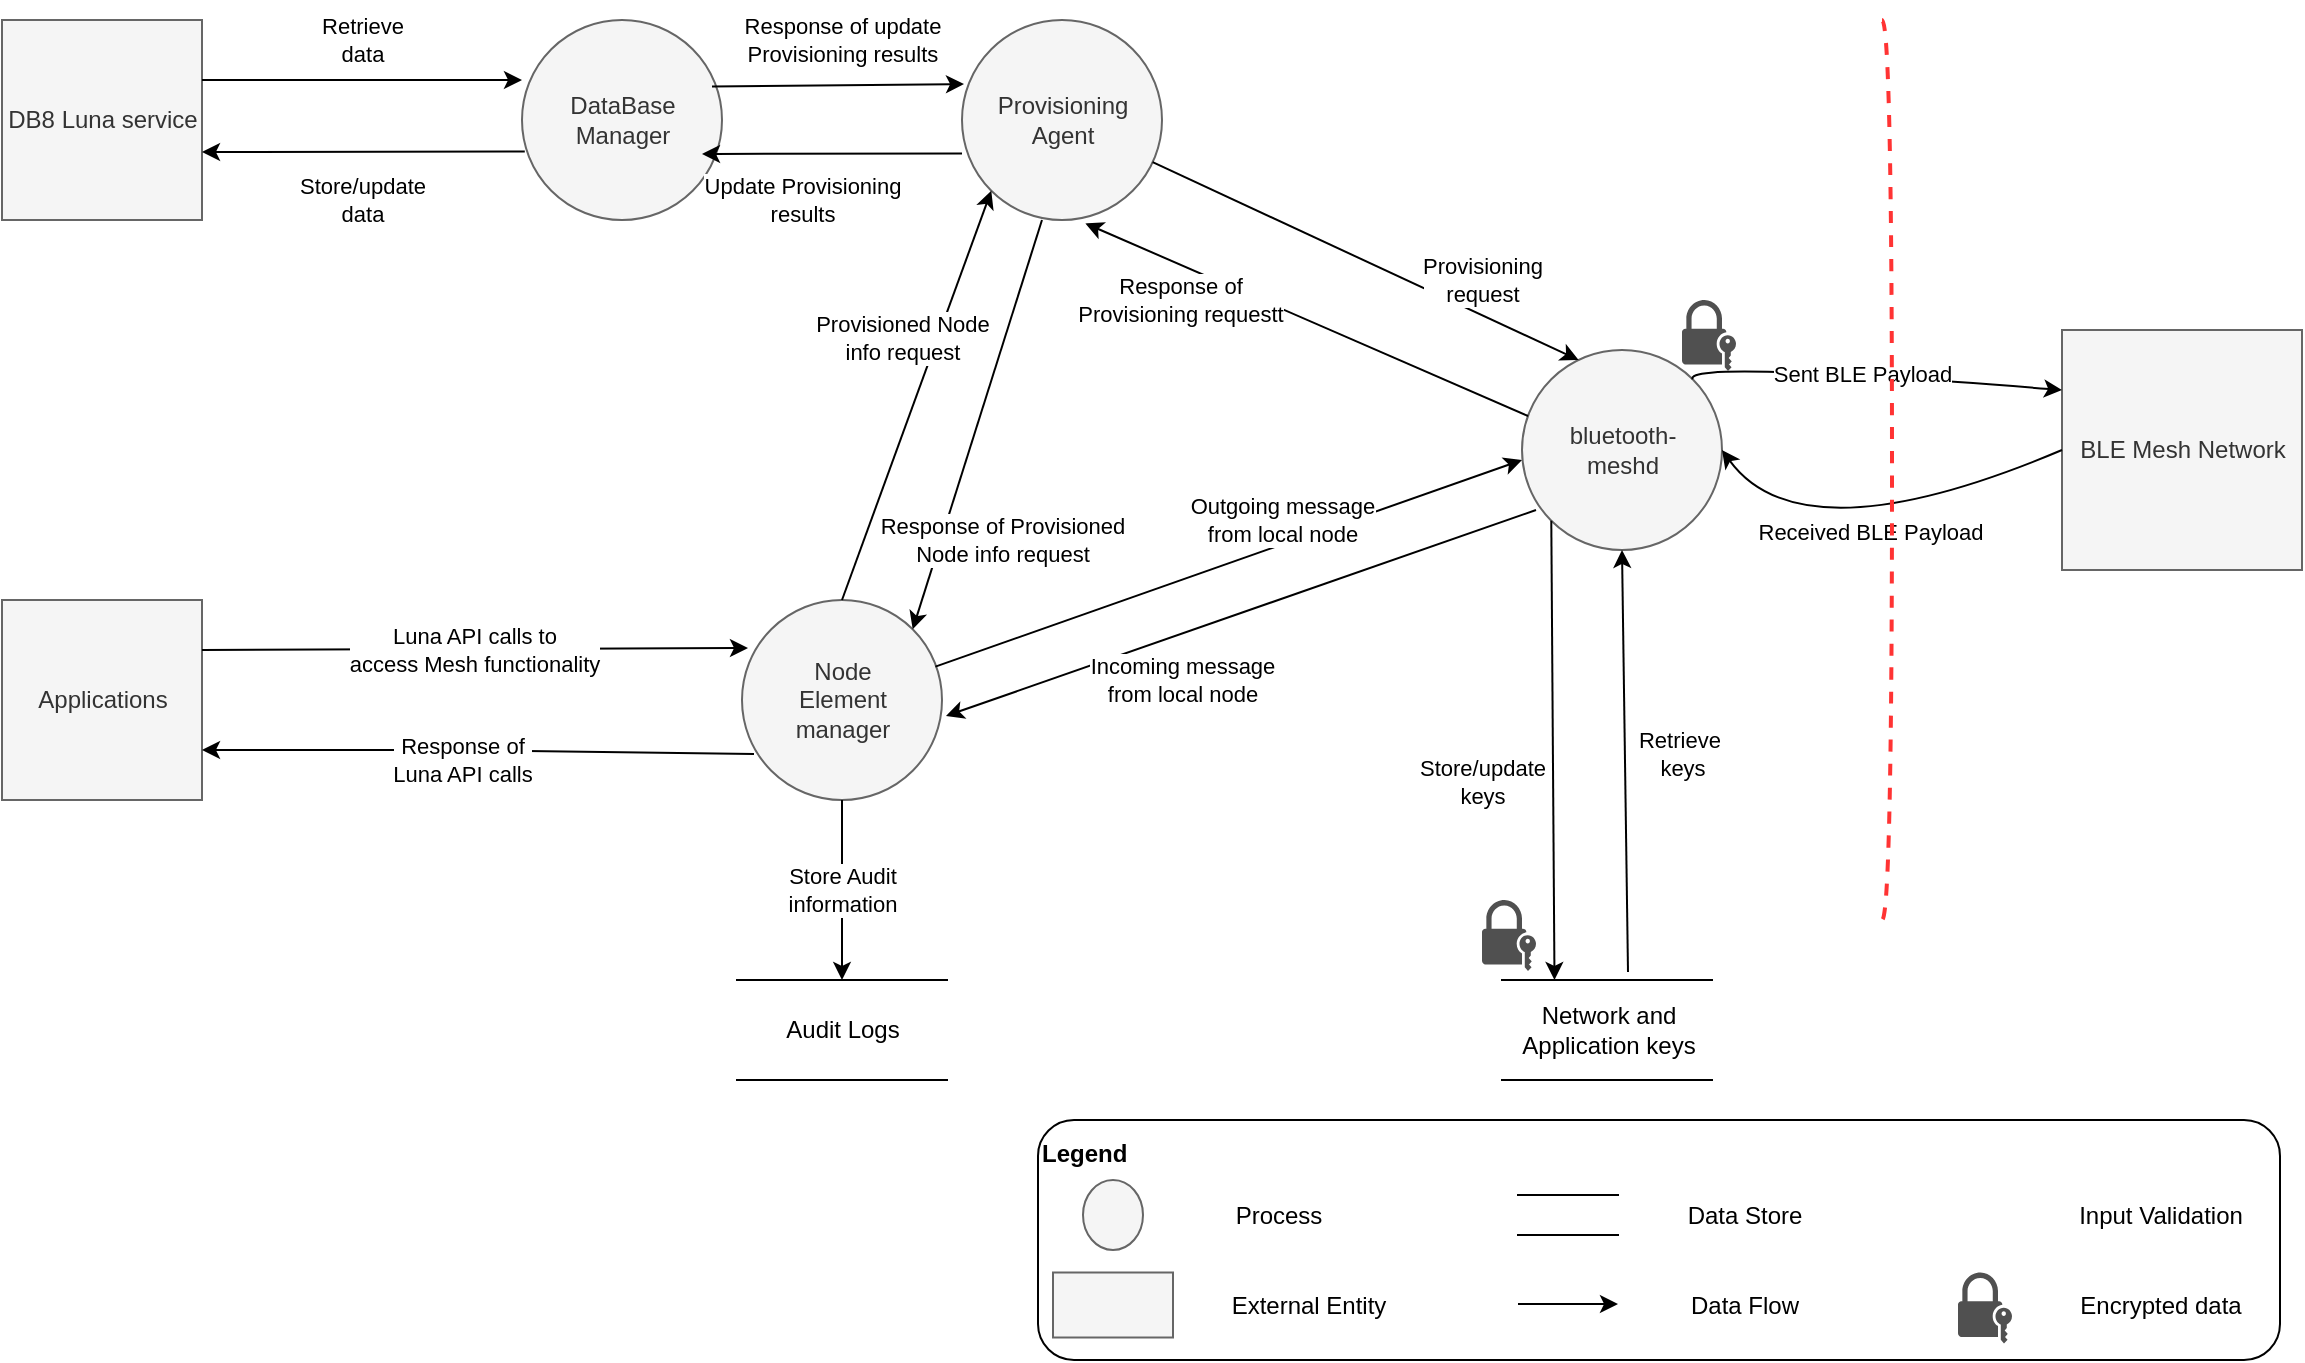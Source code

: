 <mxfile version="15.9.1" type="github">
  <diagram id="IsX-ca7briTGJr2a4FPF" name="Page-1">
    <mxGraphModel dx="2272" dy="762" grid="1" gridSize="10" guides="1" tooltips="1" connect="1" arrows="1" fold="1" page="1" pageScale="1" pageWidth="850" pageHeight="1100" math="0" shadow="0">
      <root>
        <mxCell id="0" />
        <mxCell id="1" parent="0" />
        <mxCell id="6GS9RnuVQp1nDECI6Flo-25" value="BLE Mesh Network" style="html=1;dashed=0;whitespace=wrap;fillColor=#f5f5f5;fontColor=#333333;strokeColor=#666666;" parent="1" vertex="1">
          <mxGeometry x="610" y="285" width="120" height="120" as="geometry" />
        </mxCell>
        <mxCell id="6GS9RnuVQp1nDECI6Flo-26" value="Applications" style="html=1;dashed=0;whitespace=wrap;fillColor=#f5f5f5;fontColor=#333333;strokeColor=#666666;" parent="1" vertex="1">
          <mxGeometry x="-420" y="420" width="100" height="100" as="geometry" />
        </mxCell>
        <mxCell id="6GS9RnuVQp1nDECI6Flo-27" value="DB8 Luna service" style="html=1;dashed=0;whitespace=wrap;fillColor=#f5f5f5;fontColor=#333333;strokeColor=#666666;" parent="1" vertex="1">
          <mxGeometry x="-420" y="130" width="100" height="100" as="geometry" />
        </mxCell>
        <mxCell id="6GS9RnuVQp1nDECI6Flo-28" value="bluetooth-&lt;br&gt;meshd" style="shape=ellipse;html=1;dashed=0;whitespace=wrap;aspect=fixed;perimeter=ellipsePerimeter;fillColor=#f5f5f5;fontColor=#333333;strokeColor=#666666;" parent="1" vertex="1">
          <mxGeometry x="340" y="295" width="100" height="100" as="geometry" />
        </mxCell>
        <mxCell id="6GS9RnuVQp1nDECI6Flo-29" value="Node&lt;br&gt;Element&lt;br&gt;manager" style="shape=ellipse;html=1;dashed=0;whitespace=wrap;aspect=fixed;perimeter=ellipsePerimeter;fillColor=#f5f5f5;fontColor=#333333;strokeColor=#666666;" parent="1" vertex="1">
          <mxGeometry x="-50" y="420" width="100" height="100" as="geometry" />
        </mxCell>
        <mxCell id="6GS9RnuVQp1nDECI6Flo-30" value="Provisioning&lt;br&gt;Agent" style="shape=ellipse;html=1;dashed=0;whitespace=wrap;aspect=fixed;perimeter=ellipsePerimeter;fillColor=#f5f5f5;fontColor=#333333;strokeColor=#666666;" parent="1" vertex="1">
          <mxGeometry x="60" y="130" width="100" height="100" as="geometry" />
        </mxCell>
        <mxCell id="6GS9RnuVQp1nDECI6Flo-31" value="DataBase&lt;br&gt;Manager" style="shape=ellipse;html=1;dashed=0;whitespace=wrap;aspect=fixed;perimeter=ellipsePerimeter;fillColor=#f5f5f5;fontColor=#333333;strokeColor=#666666;" parent="1" vertex="1">
          <mxGeometry x="-160" y="130" width="100" height="100" as="geometry" />
        </mxCell>
        <mxCell id="6GS9RnuVQp1nDECI6Flo-32" value="Sent BLE Payload" style="endArrow=classic;html=1;curved=1;entryX=0;entryY=0.25;entryDx=0;entryDy=0;exitX=1;exitY=0;exitDx=0;exitDy=0;" parent="1" source="6GS9RnuVQp1nDECI6Flo-28" target="6GS9RnuVQp1nDECI6Flo-25" edge="1">
          <mxGeometry width="50" height="50" relative="1" as="geometry">
            <mxPoint x="330" y="333" as="sourcePoint" />
            <mxPoint x="400" y="325" as="targetPoint" />
            <Array as="points">
              <mxPoint x="420" y="300" />
            </Array>
          </mxGeometry>
        </mxCell>
        <mxCell id="6GS9RnuVQp1nDECI6Flo-33" value="&lt;span style=&quot;color: rgb(0 , 0 , 0) ; font-family: &amp;#34;helvetica&amp;#34; ; font-size: 11px ; font-style: normal ; font-weight: 400 ; letter-spacing: normal ; text-align: center ; text-indent: 0px ; text-transform: none ; word-spacing: 0px ; background-color: rgb(255 , 255 , 255) ; display: inline ; float: none&quot;&gt;Received BLE Payload&lt;/span&gt;" style="endArrow=classic;html=1;curved=1;entryX=1;entryY=0.5;entryDx=0;entryDy=0;exitX=0;exitY=0.5;exitDx=0;exitDy=0;" parent="1" source="6GS9RnuVQp1nDECI6Flo-25" target="6GS9RnuVQp1nDECI6Flo-28" edge="1">
          <mxGeometry width="50" height="50" relative="1" as="geometry">
            <mxPoint x="350" y="375" as="sourcePoint" />
            <mxPoint x="400" y="325" as="targetPoint" />
            <Array as="points">
              <mxPoint x="480" y="400" />
            </Array>
          </mxGeometry>
        </mxCell>
        <mxCell id="6GS9RnuVQp1nDECI6Flo-36" value="Provisioning&lt;br&gt;request" style="endArrow=classic;html=1;rounded=0;entryX=0.283;entryY=0.05;entryDx=0;entryDy=0;entryPerimeter=0;" parent="1" source="6GS9RnuVQp1nDECI6Flo-30" target="6GS9RnuVQp1nDECI6Flo-28" edge="1">
          <mxGeometry x="0.483" y="16" width="50" height="50" relative="1" as="geometry">
            <mxPoint x="350" y="305" as="sourcePoint" />
            <mxPoint x="400" y="255" as="targetPoint" />
            <mxPoint as="offset" />
          </mxGeometry>
        </mxCell>
        <mxCell id="6GS9RnuVQp1nDECI6Flo-37" value="" style="endArrow=classic;html=1;rounded=0;entryX=0.617;entryY=1.017;entryDx=0;entryDy=0;entryPerimeter=0;exitX=0.03;exitY=0.33;exitDx=0;exitDy=0;exitPerimeter=0;" parent="1" source="6GS9RnuVQp1nDECI6Flo-28" target="6GS9RnuVQp1nDECI6Flo-30" edge="1">
          <mxGeometry width="50" height="50" relative="1" as="geometry">
            <mxPoint x="350" y="305" as="sourcePoint" />
            <mxPoint x="400" y="255" as="targetPoint" />
          </mxGeometry>
        </mxCell>
        <mxCell id="6GS9RnuVQp1nDECI6Flo-58" value="Response of&lt;br&gt;Provisioning requestt" style="edgeLabel;html=1;align=center;verticalAlign=middle;resizable=0;points=[];" parent="6GS9RnuVQp1nDECI6Flo-37" vertex="1" connectable="0">
          <mxGeometry x="0.304" y="1" relative="1" as="geometry">
            <mxPoint x="-29" y="4" as="offset" />
          </mxGeometry>
        </mxCell>
        <mxCell id="6GS9RnuVQp1nDECI6Flo-38" value="Update Provisioning&lt;br&gt;results" style="endArrow=classic;html=1;rounded=0;exitX=0;exitY=0.667;exitDx=0;exitDy=0;exitPerimeter=0;" parent="1" source="6GS9RnuVQp1nDECI6Flo-30" edge="1">
          <mxGeometry x="0.232" y="23" width="50" height="50" relative="1" as="geometry">
            <mxPoint x="120" y="271" as="sourcePoint" />
            <mxPoint x="-70" y="197" as="targetPoint" />
            <mxPoint as="offset" />
          </mxGeometry>
        </mxCell>
        <mxCell id="6GS9RnuVQp1nDECI6Flo-39" value="&lt;span style=&quot;color: rgb(0 , 0 , 0) ; font-family: &amp;#34;helvetica&amp;#34; ; font-size: 11px ; font-style: normal ; font-weight: 400 ; letter-spacing: normal ; text-align: center ; text-indent: 0px ; text-transform: none ; word-spacing: 0px ; background-color: rgb(255 , 255 , 255) ; display: inline ; float: none&quot;&gt;Response of update&lt;br&gt;Provisioning&amp;nbsp;&lt;/span&gt;&lt;span style=&quot;color: rgb(0 , 0 , 0) ; font-family: &amp;#34;helvetica&amp;#34; ; font-size: 11px ; font-style: normal ; font-weight: 400 ; letter-spacing: normal ; text-align: center ; text-indent: 0px ; text-transform: none ; word-spacing: 0px ; background-color: rgb(255 , 255 , 255) ; display: inline ; float: none&quot;&gt;results&lt;/span&gt;" style="endArrow=classic;html=1;rounded=0;exitX=0.95;exitY=0.333;exitDx=0;exitDy=0;exitPerimeter=0;entryX=0.01;entryY=0.32;entryDx=0;entryDy=0;entryPerimeter=0;" parent="1" source="6GS9RnuVQp1nDECI6Flo-31" target="6GS9RnuVQp1nDECI6Flo-30" edge="1">
          <mxGeometry x="0.035" y="23" width="50" height="50" relative="1" as="geometry">
            <mxPoint x="350" y="305" as="sourcePoint" />
            <mxPoint x="120" y="250" as="targetPoint" />
            <mxPoint as="offset" />
          </mxGeometry>
        </mxCell>
        <mxCell id="6GS9RnuVQp1nDECI6Flo-40" value="Retrieve&lt;br&gt;data" style="endArrow=classic;html=1;rounded=0;exitX=1;exitY=0.3;exitDx=0;exitDy=0;exitPerimeter=0;" parent="1" source="6GS9RnuVQp1nDECI6Flo-27" edge="1">
          <mxGeometry y="20" width="50" height="50" relative="1" as="geometry">
            <mxPoint x="350" y="205" as="sourcePoint" />
            <mxPoint x="-160" y="160" as="targetPoint" />
            <mxPoint as="offset" />
          </mxGeometry>
        </mxCell>
        <mxCell id="6GS9RnuVQp1nDECI6Flo-41" value="Store/update&lt;br&gt;data" style="endArrow=classic;html=1;rounded=0;exitX=0.014;exitY=0.657;exitDx=0;exitDy=0;exitPerimeter=0;entryX=1;entryY=0.66;entryDx=0;entryDy=0;entryPerimeter=0;" parent="1" source="6GS9RnuVQp1nDECI6Flo-31" target="6GS9RnuVQp1nDECI6Flo-27" edge="1">
          <mxGeometry x="0.009" y="24" width="50" height="50" relative="1" as="geometry">
            <mxPoint x="350" y="205" as="sourcePoint" />
            <mxPoint x="-270" y="196" as="targetPoint" />
            <mxPoint as="offset" />
          </mxGeometry>
        </mxCell>
        <mxCell id="6GS9RnuVQp1nDECI6Flo-42" value="Luna API calls to&lt;br&gt;access Mesh functionality" style="endArrow=classic;html=1;rounded=0;entryX=0.03;entryY=0.24;entryDx=0;entryDy=0;entryPerimeter=0;exitX=1;exitY=0.25;exitDx=0;exitDy=0;" parent="1" source="6GS9RnuVQp1nDECI6Flo-26" target="6GS9RnuVQp1nDECI6Flo-29" edge="1">
          <mxGeometry width="50" height="50" relative="1" as="geometry">
            <mxPoint x="350" y="205" as="sourcePoint" />
            <mxPoint x="400" y="155" as="targetPoint" />
          </mxGeometry>
        </mxCell>
        <mxCell id="6GS9RnuVQp1nDECI6Flo-43" value="Response of&lt;br&gt;Luna API calls" style="endArrow=classic;html=1;rounded=0;entryX=1;entryY=0.75;entryDx=0;entryDy=0;exitX=0.06;exitY=0.77;exitDx=0;exitDy=0;exitPerimeter=0;" parent="1" source="6GS9RnuVQp1nDECI6Flo-29" target="6GS9RnuVQp1nDECI6Flo-26" edge="1">
          <mxGeometry x="0.058" y="5" width="50" height="50" relative="1" as="geometry">
            <mxPoint x="350" y="205" as="sourcePoint" />
            <mxPoint x="400" y="155" as="targetPoint" />
            <Array as="points">
              <mxPoint x="-190" y="495" />
            </Array>
            <mxPoint as="offset" />
          </mxGeometry>
        </mxCell>
        <mxCell id="6GS9RnuVQp1nDECI6Flo-44" value="Provisioned Node&lt;br&gt;info request" style="endArrow=classic;html=1;rounded=0;entryX=0;entryY=1;entryDx=0;entryDy=0;exitX=0.5;exitY=0;exitDx=0;exitDy=0;" parent="1" source="6GS9RnuVQp1nDECI6Flo-29" target="6GS9RnuVQp1nDECI6Flo-30" edge="1">
          <mxGeometry x="0.216" y="16" width="50" height="50" relative="1" as="geometry">
            <mxPoint x="350" y="205" as="sourcePoint" />
            <mxPoint x="400" y="155" as="targetPoint" />
            <mxPoint y="-1" as="offset" />
          </mxGeometry>
        </mxCell>
        <mxCell id="6GS9RnuVQp1nDECI6Flo-45" value="" style="endArrow=classic;html=1;rounded=0;entryX=1;entryY=0;entryDx=0;entryDy=0;exitX=0.4;exitY=1;exitDx=0;exitDy=0;exitPerimeter=0;" parent="1" source="6GS9RnuVQp1nDECI6Flo-30" target="6GS9RnuVQp1nDECI6Flo-29" edge="1">
          <mxGeometry width="50" height="50" relative="1" as="geometry">
            <mxPoint x="350" y="205" as="sourcePoint" />
            <mxPoint x="400" y="155" as="targetPoint" />
          </mxGeometry>
        </mxCell>
        <mxCell id="6GS9RnuVQp1nDECI6Flo-59" value="Response of Provisioned&lt;br&gt;Node&amp;nbsp;info request" style="edgeLabel;html=1;align=center;verticalAlign=middle;resizable=0;points=[];" parent="6GS9RnuVQp1nDECI6Flo-45" vertex="1" connectable="0">
          <mxGeometry x="0.326" y="1" relative="1" as="geometry">
            <mxPoint x="22" y="24" as="offset" />
          </mxGeometry>
        </mxCell>
        <mxCell id="6GS9RnuVQp1nDECI6Flo-46" value="Network and&lt;br&gt;Application keys" style="html=1;dashed=0;whitespace=wrap;shape=partialRectangle;right=0;left=0;" parent="1" vertex="1">
          <mxGeometry x="330" y="610" width="105" height="50" as="geometry" />
        </mxCell>
        <mxCell id="6GS9RnuVQp1nDECI6Flo-47" value="Audit Logs" style="html=1;dashed=0;whitespace=wrap;shape=partialRectangle;right=0;left=0;" parent="1" vertex="1">
          <mxGeometry x="-52.5" y="610" width="105" height="50" as="geometry" />
        </mxCell>
        <mxCell id="6GS9RnuVQp1nDECI6Flo-48" value="" style="endArrow=classic;html=1;rounded=0;exitX=0.6;exitY=-0.08;exitDx=0;exitDy=0;entryX=0.5;entryY=1;entryDx=0;entryDy=0;exitPerimeter=0;" parent="1" source="6GS9RnuVQp1nDECI6Flo-46" target="6GS9RnuVQp1nDECI6Flo-28" edge="1">
          <mxGeometry x="0.066" y="-39" width="50" height="50" relative="1" as="geometry">
            <mxPoint x="260" y="425" as="sourcePoint" />
            <mxPoint x="310" y="375" as="targetPoint" />
            <mxPoint as="offset" />
          </mxGeometry>
        </mxCell>
        <mxCell id="6GS9RnuVQp1nDECI6Flo-57" value="Retrieve&amp;nbsp;&lt;br&gt;keys" style="edgeLabel;html=1;align=center;verticalAlign=middle;resizable=0;points=[];" parent="6GS9RnuVQp1nDECI6Flo-48" vertex="1" connectable="0">
          <mxGeometry x="0.248" y="-1" relative="1" as="geometry">
            <mxPoint x="28" y="22" as="offset" />
          </mxGeometry>
        </mxCell>
        <mxCell id="6GS9RnuVQp1nDECI6Flo-49" value="" style="endArrow=classic;html=1;rounded=0;exitX=0;exitY=1;exitDx=0;exitDy=0;entryX=0.25;entryY=0;entryDx=0;entryDy=0;" parent="1" source="6GS9RnuVQp1nDECI6Flo-28" target="6GS9RnuVQp1nDECI6Flo-46" edge="1">
          <mxGeometry width="50" height="50" relative="1" as="geometry">
            <mxPoint x="350" y="405" as="sourcePoint" />
            <mxPoint x="400" y="355" as="targetPoint" />
          </mxGeometry>
        </mxCell>
        <mxCell id="6GS9RnuVQp1nDECI6Flo-56" value="Store/update&lt;br&gt;keys" style="edgeLabel;html=1;align=center;verticalAlign=middle;resizable=0;points=[];" parent="6GS9RnuVQp1nDECI6Flo-49" vertex="1" connectable="0">
          <mxGeometry x="0.173" y="-1" relative="1" as="geometry">
            <mxPoint x="-35" y="-4" as="offset" />
          </mxGeometry>
        </mxCell>
        <mxCell id="6GS9RnuVQp1nDECI6Flo-51" value="Store Audit&lt;br&gt;information" style="endArrow=classic;html=1;rounded=0;entryX=0.5;entryY=0;entryDx=0;entryDy=0;" parent="1" source="6GS9RnuVQp1nDECI6Flo-29" target="6GS9RnuVQp1nDECI6Flo-47" edge="1">
          <mxGeometry width="50" height="50" relative="1" as="geometry">
            <mxPoint x="350" y="405" as="sourcePoint" />
            <mxPoint x="10" y="525" as="targetPoint" />
          </mxGeometry>
        </mxCell>
        <mxCell id="6GS9RnuVQp1nDECI6Flo-52" value="Outgoing message&lt;br&gt;from local node" style="endArrow=classic;html=1;rounded=0;exitX=0.967;exitY=0.333;exitDx=0;exitDy=0;exitPerimeter=0;entryX=0;entryY=0.55;entryDx=0;entryDy=0;entryPerimeter=0;" parent="1" source="6GS9RnuVQp1nDECI6Flo-29" target="6GS9RnuVQp1nDECI6Flo-28" edge="1">
          <mxGeometry x="0.208" y="12" width="50" height="50" relative="1" as="geometry">
            <mxPoint x="350" y="405" as="sourcePoint" />
            <mxPoint x="400" y="355" as="targetPoint" />
            <mxPoint as="offset" />
          </mxGeometry>
        </mxCell>
        <mxCell id="6GS9RnuVQp1nDECI6Flo-53" value="&lt;span style=&quot;color: rgb(0 , 0 , 0) ; font-family: &amp;#34;helvetica&amp;#34; ; font-size: 11px ; font-style: normal ; font-weight: 400 ; letter-spacing: normal ; text-align: center ; text-indent: 0px ; text-transform: none ; word-spacing: 0px ; background-color: rgb(255 , 255 , 255) ; display: inline ; float: none&quot;&gt;Incoming message&lt;/span&gt;&lt;br style=&quot;color: rgb(0 , 0 , 0) ; font-family: &amp;#34;helvetica&amp;#34; ; font-size: 11px ; font-style: normal ; font-weight: 400 ; letter-spacing: normal ; text-align: center ; text-indent: 0px ; text-transform: none ; word-spacing: 0px&quot;&gt;&lt;span style=&quot;color: rgb(0 , 0 , 0) ; font-family: &amp;#34;helvetica&amp;#34; ; font-size: 11px ; font-style: normal ; font-weight: 400 ; letter-spacing: normal ; text-align: center ; text-indent: 0px ; text-transform: none ; word-spacing: 0px ; background-color: rgb(255 , 255 , 255) ; display: inline ; float: none&quot;&gt;from local node&lt;/span&gt;" style="endArrow=classic;html=1;rounded=0;entryX=1.02;entryY=0.58;entryDx=0;entryDy=0;exitX=0.07;exitY=0.8;exitDx=0;exitDy=0;exitPerimeter=0;entryPerimeter=0;" parent="1" source="6GS9RnuVQp1nDECI6Flo-28" target="6GS9RnuVQp1nDECI6Flo-29" edge="1">
          <mxGeometry x="0.249" y="22" width="50" height="50" relative="1" as="geometry">
            <mxPoint x="264.645" y="385.355" as="sourcePoint" />
            <mxPoint x="30" y="450" as="targetPoint" />
            <mxPoint as="offset" />
          </mxGeometry>
        </mxCell>
        <mxCell id="6GS9RnuVQp1nDECI6Flo-55" value="" style="shape=requiredInterface;html=1;verticalLabelPosition=bottom;dashed=1;strokeColor=#FF3333;strokeWidth=2;fillColor=none;fontColor=#FF3333;align=left;" parent="1" vertex="1">
          <mxGeometry x="520" y="130" width="5" height="450" as="geometry" />
        </mxCell>
        <mxCell id="HqCbZwQRLbPPzP2-WUTU-1" value="" style="shape=image;html=1;verticalAlign=top;verticalLabelPosition=bottom;labelBackgroundColor=#ffffff;imageAspect=0;aspect=fixed;image=https://cdn1.iconfinder.com/data/icons/essential-pack-3/24/81.input-128.png" vertex="1" parent="1">
          <mxGeometry x="-52.5" y="405" width="35" height="35" as="geometry" />
        </mxCell>
        <mxCell id="HqCbZwQRLbPPzP2-WUTU-2" value="" style="shape=image;html=1;verticalAlign=top;verticalLabelPosition=bottom;labelBackgroundColor=#ffffff;imageAspect=0;aspect=fixed;image=https://cdn1.iconfinder.com/data/icons/essential-pack-3/24/81.input-128.png" vertex="1" parent="1">
          <mxGeometry x="-170" y="120" width="35" height="35" as="geometry" />
        </mxCell>
        <mxCell id="HqCbZwQRLbPPzP2-WUTU-3" value="" style="shape=image;html=1;verticalAlign=top;verticalLabelPosition=bottom;labelBackgroundColor=#ffffff;imageAspect=0;aspect=fixed;image=https://cdn1.iconfinder.com/data/icons/essential-pack-3/24/81.input-128.png" vertex="1" parent="1">
          <mxGeometry x="420" y="360" width="35" height="35" as="geometry" />
        </mxCell>
        <mxCell id="HqCbZwQRLbPPzP2-WUTU-4" value="" style="shape=image;html=1;verticalAlign=top;verticalLabelPosition=bottom;labelBackgroundColor=#ffffff;imageAspect=0;aspect=fixed;image=https://cdn1.iconfinder.com/data/icons/essential-pack-3/24/81.input-128.png" vertex="1" parent="1">
          <mxGeometry x="150" y="162.5" width="35" height="35" as="geometry" />
        </mxCell>
        <mxCell id="HqCbZwQRLbPPzP2-WUTU-5" value="" style="sketch=0;pointerEvents=1;shadow=0;dashed=0;html=1;strokeColor=none;fillColor=#505050;labelPosition=center;verticalLabelPosition=bottom;verticalAlign=top;outlineConnect=0;align=center;shape=mxgraph.office.security.lock_with_key_security;" vertex="1" parent="1">
          <mxGeometry x="320" y="570" width="27" height="35.5" as="geometry" />
        </mxCell>
        <mxCell id="HqCbZwQRLbPPzP2-WUTU-6" value="" style="sketch=0;pointerEvents=1;shadow=0;dashed=0;html=1;strokeColor=none;fillColor=#505050;labelPosition=center;verticalLabelPosition=bottom;verticalAlign=top;outlineConnect=0;align=center;shape=mxgraph.office.security.lock_with_key_security;" vertex="1" parent="1">
          <mxGeometry x="420" y="270" width="27" height="35.5" as="geometry" />
        </mxCell>
        <mxCell id="HqCbZwQRLbPPzP2-WUTU-12" value="" style="group" vertex="1" connectable="0" parent="1">
          <mxGeometry x="98" y="680" width="621" height="120" as="geometry" />
        </mxCell>
        <mxCell id="6GS9RnuVQp1nDECI6Flo-61" value="&lt;b&gt;Legend&lt;/b&gt;&lt;br&gt;&lt;br&gt;&lt;br&gt;&lt;br&gt;&lt;br&gt;&lt;br&gt;&lt;br&gt;" style="rounded=1;whiteSpace=wrap;html=1;align=left;" parent="HqCbZwQRLbPPzP2-WUTU-12" vertex="1">
          <mxGeometry width="621" height="120" as="geometry" />
        </mxCell>
        <mxCell id="6GS9RnuVQp1nDECI6Flo-62" value="" style="shape=ellipse;html=1;dashed=0;whitespace=wrap;perimeter=ellipsePerimeter;fillColor=#f5f5f5;fontColor=#333333;strokeColor=#666666;" parent="HqCbZwQRLbPPzP2-WUTU-12" vertex="1">
          <mxGeometry x="22.5" y="30" width="30" height="35" as="geometry" />
        </mxCell>
        <mxCell id="6GS9RnuVQp1nDECI6Flo-63" value="Process" style="text;html=1;align=center;verticalAlign=middle;resizable=0;points=[];autosize=1;strokeColor=none;fillColor=none;" parent="HqCbZwQRLbPPzP2-WUTU-12" vertex="1">
          <mxGeometry x="90" y="37.5" width="60" height="20" as="geometry" />
        </mxCell>
        <mxCell id="6GS9RnuVQp1nDECI6Flo-64" value="" style="html=1;dashed=0;whitespace=wrap;fillColor=#f5f5f5;fontColor=#333333;strokeColor=#666666;" parent="HqCbZwQRLbPPzP2-WUTU-12" vertex="1">
          <mxGeometry x="7.5" y="76.25" width="60" height="32.5" as="geometry" />
        </mxCell>
        <mxCell id="6GS9RnuVQp1nDECI6Flo-65" value="External Entity" style="text;html=1;align=center;verticalAlign=middle;resizable=0;points=[];autosize=1;strokeColor=none;fillColor=none;" parent="HqCbZwQRLbPPzP2-WUTU-12" vertex="1">
          <mxGeometry x="90" y="82.5" width="90" height="20" as="geometry" />
        </mxCell>
        <mxCell id="6GS9RnuVQp1nDECI6Flo-66" value="" style="html=1;dashed=0;whitespace=wrap;shape=partialRectangle;right=0;left=0;" parent="HqCbZwQRLbPPzP2-WUTU-12" vertex="1">
          <mxGeometry x="240" y="37.5" width="50" height="20" as="geometry" />
        </mxCell>
        <mxCell id="6GS9RnuVQp1nDECI6Flo-67" value="Data Store" style="text;html=1;align=center;verticalAlign=middle;resizable=0;points=[];autosize=1;strokeColor=none;fillColor=none;" parent="HqCbZwQRLbPPzP2-WUTU-12" vertex="1">
          <mxGeometry x="317.5" y="37.5" width="70" height="20" as="geometry" />
        </mxCell>
        <mxCell id="6GS9RnuVQp1nDECI6Flo-69" value="" style="endArrow=classic;html=1;rounded=0;" parent="HqCbZwQRLbPPzP2-WUTU-12" edge="1">
          <mxGeometry width="50" height="50" relative="1" as="geometry">
            <mxPoint x="240" y="92" as="sourcePoint" />
            <mxPoint x="290" y="92" as="targetPoint" />
          </mxGeometry>
        </mxCell>
        <mxCell id="6GS9RnuVQp1nDECI6Flo-70" value="Data Flow" style="text;html=1;align=center;verticalAlign=middle;resizable=0;points=[];autosize=1;strokeColor=none;fillColor=none;" parent="HqCbZwQRLbPPzP2-WUTU-12" vertex="1">
          <mxGeometry x="317.5" y="82.5" width="70" height="20" as="geometry" />
        </mxCell>
        <mxCell id="HqCbZwQRLbPPzP2-WUTU-7" value="" style="shape=image;html=1;verticalAlign=top;verticalLabelPosition=bottom;labelBackgroundColor=#ffffff;imageAspect=0;aspect=fixed;image=https://cdn1.iconfinder.com/data/icons/essential-pack-3/24/81.input-128.png" vertex="1" parent="HqCbZwQRLbPPzP2-WUTU-12">
          <mxGeometry x="452" y="30" width="35" height="35" as="geometry" />
        </mxCell>
        <mxCell id="HqCbZwQRLbPPzP2-WUTU-8" value="" style="sketch=0;pointerEvents=1;shadow=0;dashed=0;html=1;strokeColor=none;fillColor=#505050;labelPosition=center;verticalLabelPosition=bottom;verticalAlign=top;outlineConnect=0;align=center;shape=mxgraph.office.security.lock_with_key_security;" vertex="1" parent="HqCbZwQRLbPPzP2-WUTU-12">
          <mxGeometry x="460" y="76.25" width="27" height="35.5" as="geometry" />
        </mxCell>
        <mxCell id="HqCbZwQRLbPPzP2-WUTU-9" value="Input Validation" style="text;html=1;align=center;verticalAlign=middle;resizable=0;points=[];autosize=1;strokeColor=none;fillColor=none;" vertex="1" parent="HqCbZwQRLbPPzP2-WUTU-12">
          <mxGeometry x="511" y="37.5" width="100" height="20" as="geometry" />
        </mxCell>
        <mxCell id="HqCbZwQRLbPPzP2-WUTU-10" value="Encrypted data" style="text;html=1;align=center;verticalAlign=middle;resizable=0;points=[];autosize=1;strokeColor=none;fillColor=none;" vertex="1" parent="HqCbZwQRLbPPzP2-WUTU-12">
          <mxGeometry x="511" y="82.5" width="100" height="20" as="geometry" />
        </mxCell>
      </root>
    </mxGraphModel>
  </diagram>
</mxfile>
